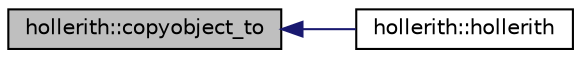 digraph "hollerith::copyobject_to"
{
  edge [fontname="Helvetica",fontsize="10",labelfontname="Helvetica",labelfontsize="10"];
  node [fontname="Helvetica",fontsize="10",shape=record];
  rankdir="LR";
  Node111 [label="hollerith::copyobject_to",height=0.2,width=0.4,color="black", fillcolor="grey75", style="filled", fontcolor="black"];
  Node111 -> Node112 [dir="back",color="midnightblue",fontsize="10",style="solid",fontname="Helvetica"];
  Node112 [label="hollerith::hollerith",height=0.2,width=0.4,color="black", fillcolor="white", style="filled",URL="$d8/d99/classhollerith.html#ab2b25c6d04670336506b94a38d83ae00"];
}
